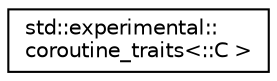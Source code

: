 digraph "Graphical Class Hierarchy"
{
  edge [fontname="Helvetica",fontsize="10",labelfontname="Helvetica",labelfontsize="10"];
  node [fontname="Helvetica",fontsize="10",shape=record];
  rankdir="LR";
  Node0 [label="std::experimental::\lcoroutine_traits\<::C \>",height=0.2,width=0.4,color="black", fillcolor="white", style="filled",URL="$structstd_1_1experimental_1_1coroutine__traits_3_1_1_c_01_4.html"];
}
